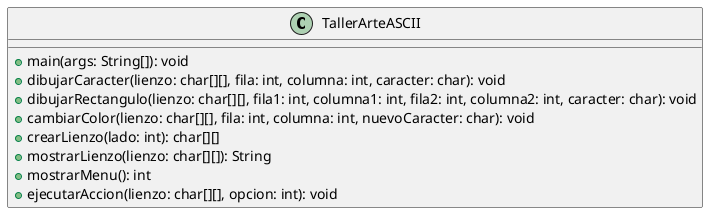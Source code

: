 @startuml
class TallerArteASCII {
    + main(args: String[]): void
    + dibujarCaracter(lienzo: char[][], fila: int, columna: int, caracter: char): void
    + dibujarRectangulo(lienzo: char[][], fila1: int, columna1: int, fila2: int, columna2: int, caracter: char): void
    + cambiarColor(lienzo: char[][], fila: int, columna: int, nuevoCaracter: char): void
    + crearLienzo(lado: int): char[][]
    + mostrarLienzo(lienzo: char[][]): String
    + mostrarMenu(): int
    + ejecutarAccion(lienzo: char[][], opcion: int): void
}

@enduml